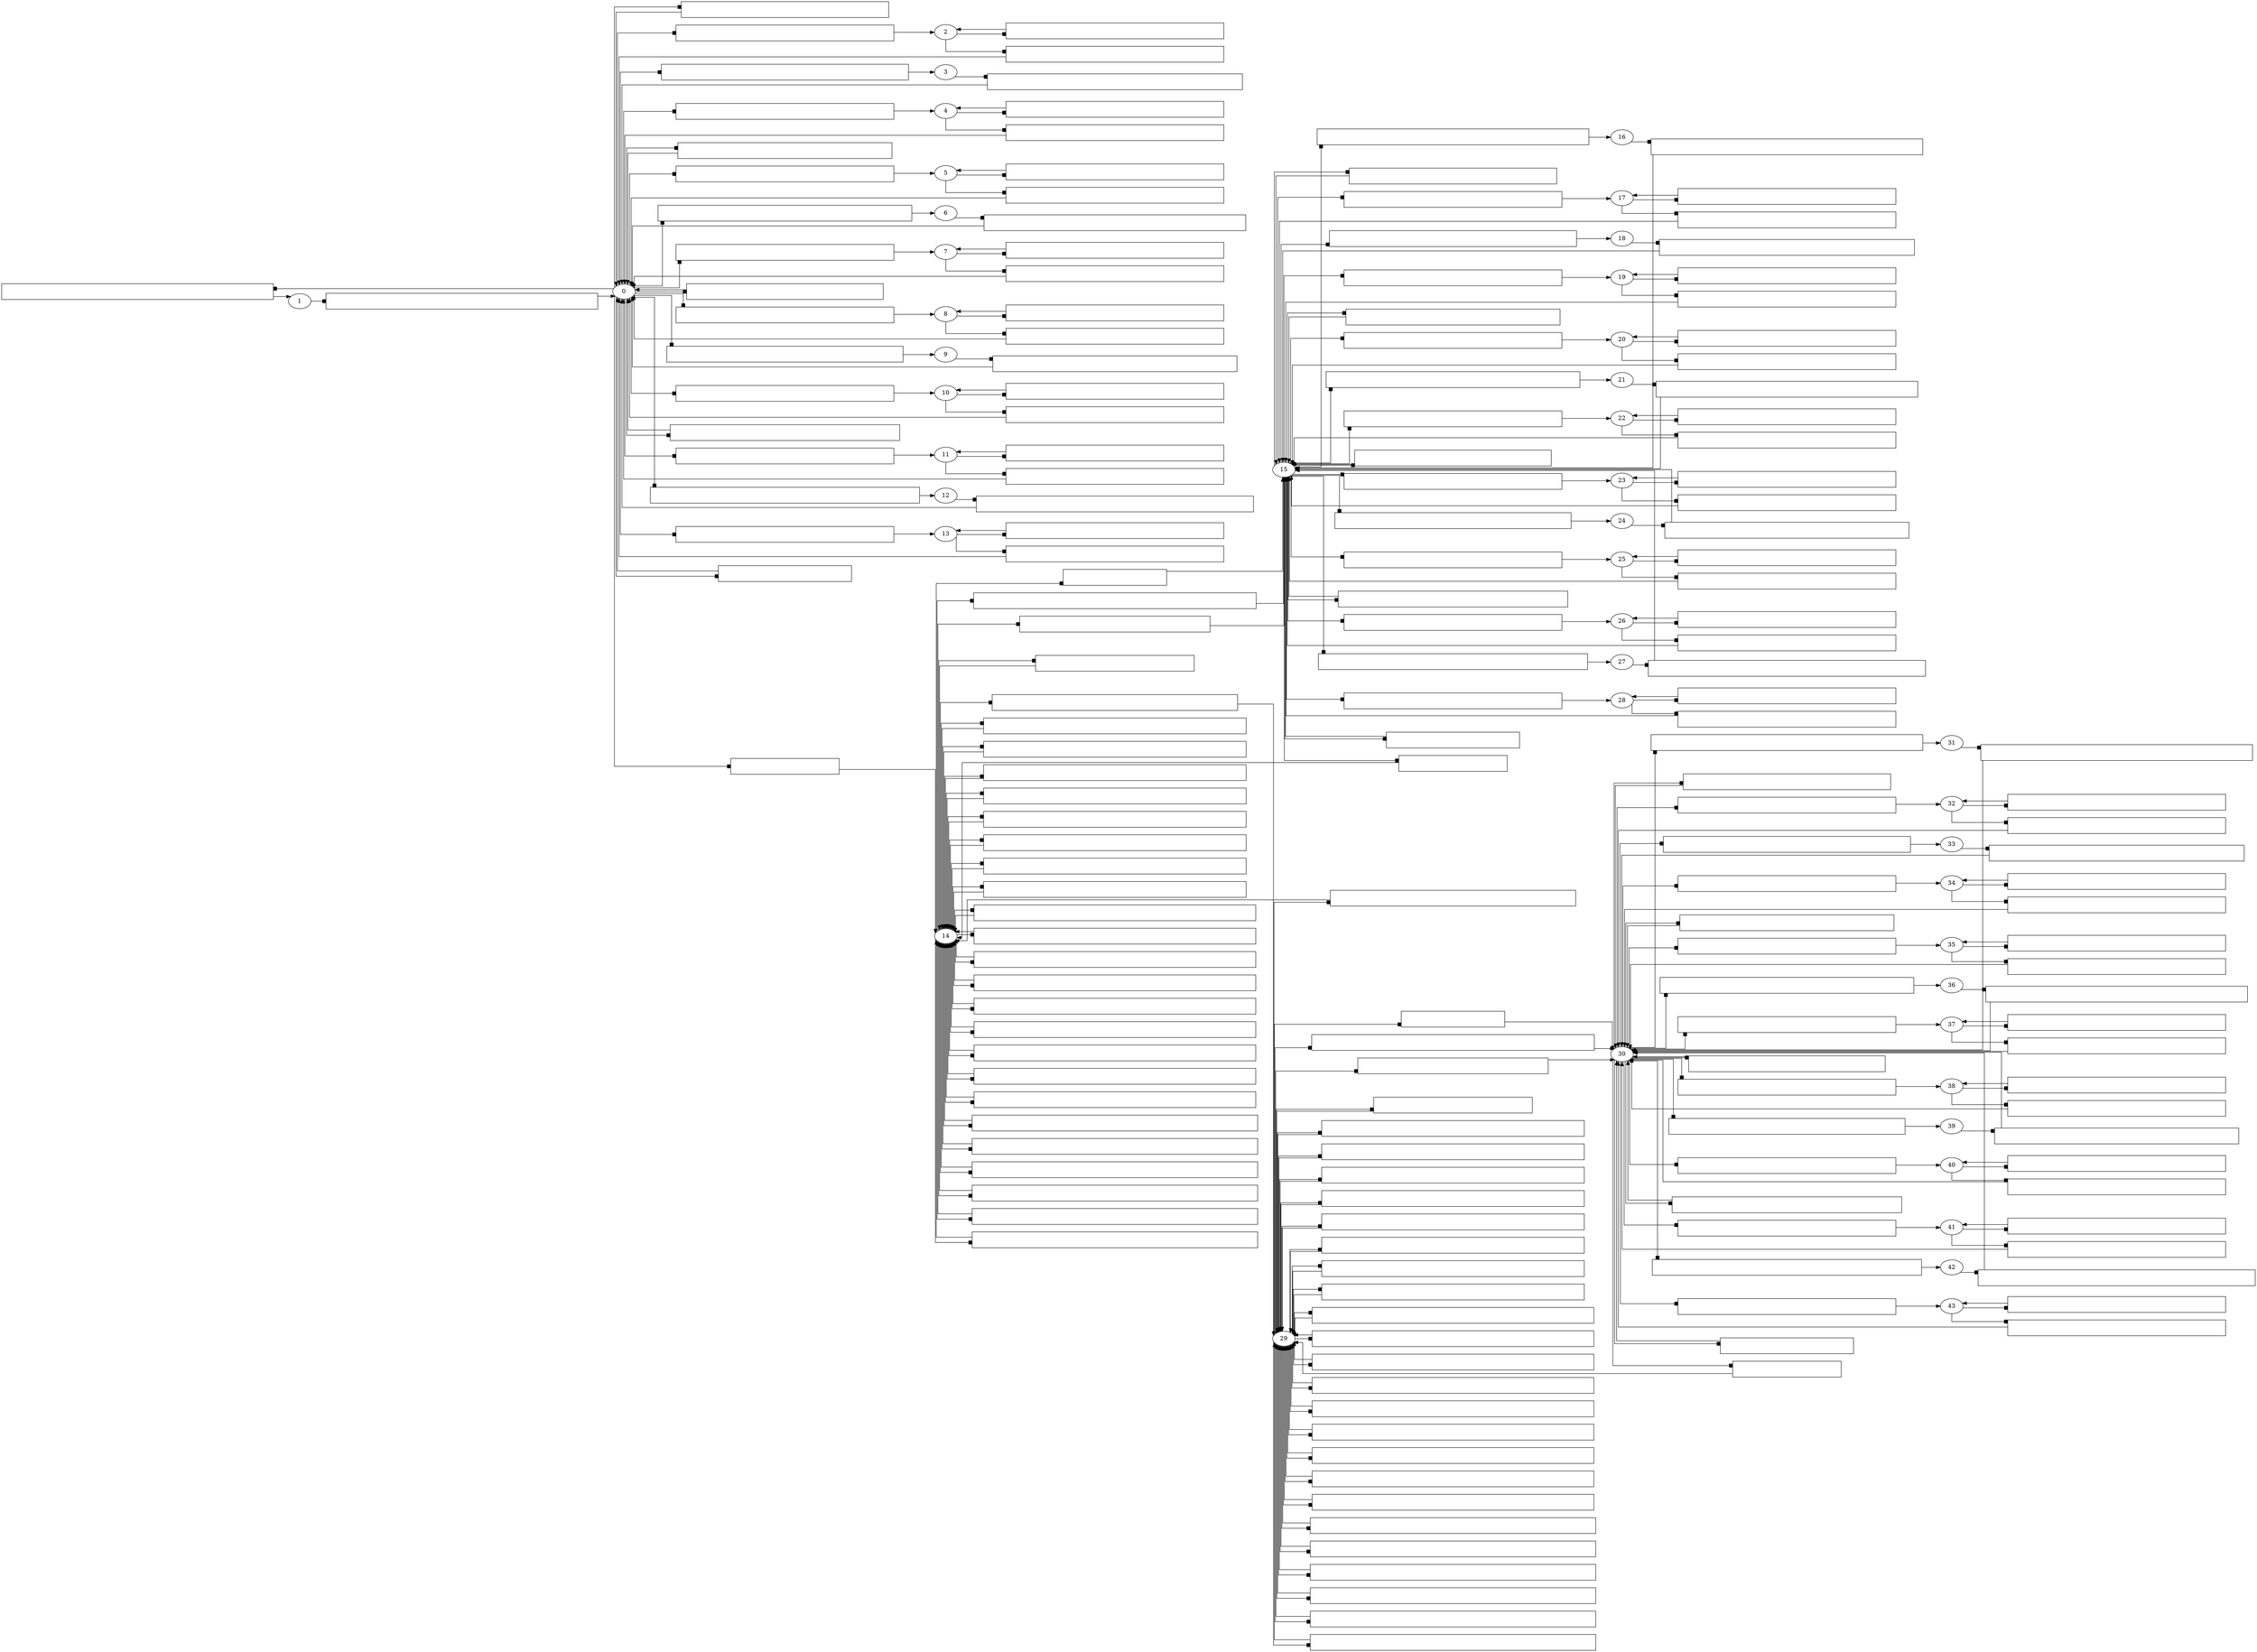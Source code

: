 digraph G {

	rankdir="LR";
	splines=ortho;

	E0 [label="'mouseenter' on '#v-0'\n(/html[1]/body[1]/main[1]/div[2]/*[name()='svg'][1]/*[name()='g'][1]/*[name()='circle'][1])", shape="box", style="filled", fillcolor="#FFFFFF", fontcolor="#FFFFFF"];
	0 -> E0 [arrowhead="box"];
	E0 -> 1;

	E1 [label="'click' on '#selector-block-Alcohol div.selector-block-title span.undo'\n(/html[1]/body[1]/main[1]/div[4]/div[1]/div[1]/div[1]/span[2])", shape="box", style="filled", fillcolor="#FFFFFF", fontcolor="#FFFFFF"];
	0 -> E1 [arrowhead="box"];
	E1 -> 0;

	E2 [label="'mouseenter' on '#bargram-interval-Alcohol-0'\n(/html[1]/body[1]/main[1]/div[4]/div[1]/div[1]/div[2]/div[1]/div[2]/div[1])", shape="box", style="filled", fillcolor="#FFFFFF", fontcolor="#FFFFFF"];
	0 -> E2 [arrowhead="box"];
	E2 -> 2;

	E3 [label="'mousedown' on '#bargram-selector-Alcohol div.values-container div.value.slider'\n(/html[1]/body[1]/main[1]/div[4]/div[1]/div[1]/div[2]/div[1]/div[4]/div[2])", shape="box", style="filled", fillcolor="#FFFFFF", fontcolor="#FFFFFF"];
	0 -> E3 [arrowhead="box"];
	E3 -> 3;

	E4 [label="'mouseenter' on '#boxplot-interval-Alcohol-0'\n(/html[1]/body[1]/main[1]/div[4]/div[1]/div[1]/div[2]/div[2]/div[2]/div[3])", shape="box", style="filled", fillcolor="#FFFFFF", fontcolor="#FFFFFF"];
	0 -> E4 [arrowhead="box"];
	E4 -> 4;

	E5 [label="'click' on '#selector-block-Malicacid div.selector-block-title span.undo'\n(/html[1]/body[1]/main[1]/div[4]/div[1]/div[3]/div[1]/span[2])", shape="box", style="filled", fillcolor="#FFFFFF", fontcolor="#FFFFFF"];
	0 -> E5 [arrowhead="box"];
	E5 -> 0;

	E6 [label="'mouseenter' on '#bargram-interval-Malicacid-0'\n(/html[1]/body[1]/main[1]/div[4]/div[1]/div[3]/div[2]/div[1]/div[2]/div[1])", shape="box", style="filled", fillcolor="#FFFFFF", fontcolor="#FFFFFF"];
	0 -> E6 [arrowhead="box"];
	E6 -> 5;

	E7 [label="'mousedown' on '#bargram-selector-Malicacid div.values-container div.value.slider'\n(/html[1]/body[1]/main[1]/div[4]/div[1]/div[3]/div[2]/div[1]/div[4]/div[2])", shape="box", style="filled", fillcolor="#FFFFFF", fontcolor="#FFFFFF"];
	0 -> E7 [arrowhead="box"];
	E7 -> 6;

	E8 [label="'mouseenter' on '#boxplot-interval-Malicacid-0'\n(/html[1]/body[1]/main[1]/div[4]/div[1]/div[3]/div[2]/div[2]/div[2]/div[3])", shape="box", style="filled", fillcolor="#FFFFFF", fontcolor="#FFFFFF"];
	0 -> E8 [arrowhead="box"];
	E8 -> 7;

	E9 [label="'click' on '#selector-block-Ash div.selector-block-title span.undo'\n(/html[1]/body[1]/main[1]/div[4]/div[1]/div[5]/div[1]/span[2])", shape="box", style="filled", fillcolor="#FFFFFF", fontcolor="#FFFFFF"];
	0 -> E9 [arrowhead="box"];
	E9 -> 0;

	E10 [label="'mouseenter' on '#bargram-interval-Ash-0'\n(/html[1]/body[1]/main[1]/div[4]/div[1]/div[5]/div[2]/div[1]/div[2]/div[1])", shape="box", style="filled", fillcolor="#FFFFFF", fontcolor="#FFFFFF"];
	0 -> E10 [arrowhead="box"];
	E10 -> 8;

	E11 [label="'mousedown' on '#bargram-selector-Ash div.values-container div.value.slider'\n(/html[1]/body[1]/main[1]/div[4]/div[1]/div[5]/div[2]/div[1]/div[4]/div[2])", shape="box", style="filled", fillcolor="#FFFFFF", fontcolor="#FFFFFF"];
	0 -> E11 [arrowhead="box"];
	E11 -> 9;

	E12 [label="'mouseenter' on '#boxplot-interval-Ash-0'\n(/html[1]/body[1]/main[1]/div[4]/div[1]/div[5]/div[2]/div[2]/div[2]/div[3])", shape="box", style="filled", fillcolor="#FFFFFF", fontcolor="#FFFFFF"];
	0 -> E12 [arrowhead="box"];
	E12 -> 10;

	E13 [label="'click' on '#selector-block-Alcalinityofash div.selector-block-title span.undo'\n(/html[1]/body[1]/main[1]/div[4]/div[1]/div[7]/div[1]/span[2])", shape="box", style="filled", fillcolor="#FFFFFF", fontcolor="#FFFFFF"];
	0 -> E13 [arrowhead="box"];
	E13 -> 0;

	E14 [label="'mouseenter' on '#bargram-interval-Alcalinityofash-0'\n(/html[1]/body[1]/main[1]/div[4]/div[1]/div[7]/div[2]/div[1]/div[2]/div[1])", shape="box", style="filled", fillcolor="#FFFFFF", fontcolor="#FFFFFF"];
	0 -> E14 [arrowhead="box"];
	E14 -> 11;

	E15 [label="'mousedown' on '#bargram-selector-Alcalinityofash div.values-container div.value.slider'\n(/html[1]/body[1]/main[1]/div[4]/div[1]/div[7]/div[2]/div[1]/div[4]/div[2])", shape="box", style="filled", fillcolor="#FFFFFF", fontcolor="#FFFFFF"];
	0 -> E15 [arrowhead="box"];
	E15 -> 12;

	E16 [label="'mouseenter' on '#boxplot-interval-Alcalinityofash-0'\n(/html[1]/body[1]/main[1]/div[4]/div[1]/div[7]/div[2]/div[2]/div[2]/div[3])", shape="box", style="filled", fillcolor="#FFFFFF", fontcolor="#FFFFFF"];
	0 -> E16 [arrowhead="box"];
	E16 -> 13;

	E17 [label="'click' on '#deselect-all'\n(/html[1]/body[1]/main[1]/div[6]/button[1])", shape="box", style="filled", fillcolor="#FFFFFF", fontcolor="#FFFFFF"];
	0 -> E17 [arrowhead="box"];
	E17 -> 0;

	E18 [label="'click' on '#settings'\n(/html[1]/body[1]/main[1]/span[1])", shape="box", style="filled", fillcolor="#FFFFFF", fontcolor="#FFFFFF"];
	0 -> E18 [arrowhead="box"];
	E18 -> 14;

	E19 [label="'mouseleave' on '#v-0'\n(/html[1]/body[1]/main[1]/div[2]/*[name()='svg'][1]/*[name()='g'][1]/*[name()='circle'][1])", shape="box", style="filled", fillcolor="#FFFFFF", fontcolor="#FFFFFF"];
	1 -> E19 [arrowhead="box"];
	E19 -> 0;

	E20 [label="'click' on '#bargram-interval-Alcohol-0'\n(/html[1]/body[1]/main[1]/div[4]/div[1]/div[1]/div[2]/div[1]/div[2]/div[1])", shape="box", style="filled", fillcolor="#FFFFFF", fontcolor="#FFFFFF"];
	2 -> E20 [arrowhead="box"];
	E20 -> 2;

	E21 [label="'mouseleave' on '#bargram-interval-Alcohol-0'\n(/html[1]/body[1]/main[1]/div[4]/div[1]/div[1]/div[2]/div[1]/div[2]/div[1])", shape="box", style="filled", fillcolor="#FFFFFF", fontcolor="#FFFFFF"];
	2 -> E21 [arrowhead="box"];
	E21 -> 0;

	E22 [label="'facsimile_back' on '#bargram-selector-Alcohol div.values-container div.value.slider'\n(/html[1]/body[1]/main[1]/div[4]/div[1]/div[1]/div[2]/div[1]/div[4]/div[2])", shape="box", style="filled", fillcolor="#FFFFFF", fontcolor="#FFFFFF"];
	3 -> E22 [arrowhead="box"];
	E22 -> 0;

	E23 [label="'click' on '#boxplot-interval-Alcohol-0'\n(/html[1]/body[1]/main[1]/div[4]/div[1]/div[1]/div[2]/div[2]/div[2]/div[3])", shape="box", style="filled", fillcolor="#FFFFFF", fontcolor="#FFFFFF"];
	4 -> E23 [arrowhead="box"];
	E23 -> 4;

	E24 [label="'mouseleave' on '#boxplot-interval-Alcohol-0'\n(/html[1]/body[1]/main[1]/div[4]/div[1]/div[1]/div[2]/div[2]/div[2]/div[3])", shape="box", style="filled", fillcolor="#FFFFFF", fontcolor="#FFFFFF"];
	4 -> E24 [arrowhead="box"];
	E24 -> 0;

	E25 [label="'click' on '#bargram-interval-Malicacid-0'\n(/html[1]/body[1]/main[1]/div[4]/div[1]/div[3]/div[2]/div[1]/div[2]/div[1])", shape="box", style="filled", fillcolor="#FFFFFF", fontcolor="#FFFFFF"];
	5 -> E25 [arrowhead="box"];
	E25 -> 5;

	E26 [label="'mouseleave' on '#bargram-interval-Malicacid-0'\n(/html[1]/body[1]/main[1]/div[4]/div[1]/div[3]/div[2]/div[1]/div[2]/div[1])", shape="box", style="filled", fillcolor="#FFFFFF", fontcolor="#FFFFFF"];
	5 -> E26 [arrowhead="box"];
	E26 -> 0;

	E27 [label="'facsimile_back' on '#bargram-selector-Malicacid div.values-container div.value.slider'\n(/html[1]/body[1]/main[1]/div[4]/div[1]/div[3]/div[2]/div[1]/div[4]/div[2])", shape="box", style="filled", fillcolor="#FFFFFF", fontcolor="#FFFFFF"];
	6 -> E27 [arrowhead="box"];
	E27 -> 0;

	E28 [label="'click' on '#boxplot-interval-Malicacid-0'\n(/html[1]/body[1]/main[1]/div[4]/div[1]/div[3]/div[2]/div[2]/div[2]/div[3])", shape="box", style="filled", fillcolor="#FFFFFF", fontcolor="#FFFFFF"];
	7 -> E28 [arrowhead="box"];
	E28 -> 7;

	E29 [label="'mouseleave' on '#boxplot-interval-Malicacid-0'\n(/html[1]/body[1]/main[1]/div[4]/div[1]/div[3]/div[2]/div[2]/div[2]/div[3])", shape="box", style="filled", fillcolor="#FFFFFF", fontcolor="#FFFFFF"];
	7 -> E29 [arrowhead="box"];
	E29 -> 0;

	E30 [label="'click' on '#bargram-interval-Ash-0'\n(/html[1]/body[1]/main[1]/div[4]/div[1]/div[5]/div[2]/div[1]/div[2]/div[1])", shape="box", style="filled", fillcolor="#FFFFFF", fontcolor="#FFFFFF"];
	8 -> E30 [arrowhead="box"];
	E30 -> 8;

	E31 [label="'mouseleave' on '#bargram-interval-Ash-0'\n(/html[1]/body[1]/main[1]/div[4]/div[1]/div[5]/div[2]/div[1]/div[2]/div[1])", shape="box", style="filled", fillcolor="#FFFFFF", fontcolor="#FFFFFF"];
	8 -> E31 [arrowhead="box"];
	E31 -> 0;

	E32 [label="'facsimile_back' on '#bargram-selector-Ash div.values-container div.value.slider'\n(/html[1]/body[1]/main[1]/div[4]/div[1]/div[5]/div[2]/div[1]/div[4]/div[2])", shape="box", style="filled", fillcolor="#FFFFFF", fontcolor="#FFFFFF"];
	9 -> E32 [arrowhead="box"];
	E32 -> 0;

	E33 [label="'click' on '#boxplot-interval-Ash-0'\n(/html[1]/body[1]/main[1]/div[4]/div[1]/div[5]/div[2]/div[2]/div[2]/div[3])", shape="box", style="filled", fillcolor="#FFFFFF", fontcolor="#FFFFFF"];
	10 -> E33 [arrowhead="box"];
	E33 -> 10;

	E34 [label="'mouseleave' on '#boxplot-interval-Ash-0'\n(/html[1]/body[1]/main[1]/div[4]/div[1]/div[5]/div[2]/div[2]/div[2]/div[3])", shape="box", style="filled", fillcolor="#FFFFFF", fontcolor="#FFFFFF"];
	10 -> E34 [arrowhead="box"];
	E34 -> 0;

	E35 [label="'click' on '#bargram-interval-Alcalinityofash-0'\n(/html[1]/body[1]/main[1]/div[4]/div[1]/div[7]/div[2]/div[1]/div[2]/div[1])", shape="box", style="filled", fillcolor="#FFFFFF", fontcolor="#FFFFFF"];
	11 -> E35 [arrowhead="box"];
	E35 -> 11;

	E36 [label="'mouseleave' on '#bargram-interval-Alcalinityofash-0'\n(/html[1]/body[1]/main[1]/div[4]/div[1]/div[7]/div[2]/div[1]/div[2]/div[1])", shape="box", style="filled", fillcolor="#FFFFFF", fontcolor="#FFFFFF"];
	11 -> E36 [arrowhead="box"];
	E36 -> 0;

	E37 [label="'facsimile_back' on '#bargram-selector-Alcalinityofash div.values-container div.value.slider'\n(/html[1]/body[1]/main[1]/div[4]/div[1]/div[7]/div[2]/div[1]/div[4]/div[2])", shape="box", style="filled", fillcolor="#FFFFFF", fontcolor="#FFFFFF"];
	12 -> E37 [arrowhead="box"];
	E37 -> 0;

	E38 [label="'click' on '#boxplot-interval-Alcalinityofash-0'\n(/html[1]/body[1]/main[1]/div[4]/div[1]/div[7]/div[2]/div[2]/div[2]/div[3])", shape="box", style="filled", fillcolor="#FFFFFF", fontcolor="#FFFFFF"];
	13 -> E38 [arrowhead="box"];
	E38 -> 13;

	E39 [label="'mouseleave' on '#boxplot-interval-Alcalinityofash-0'\n(/html[1]/body[1]/main[1]/div[4]/div[1]/div[7]/div[2]/div[2]/div[2]/div[3])", shape="box", style="filled", fillcolor="#FFFFFF", fontcolor="#FFFFFF"];
	13 -> E39 [arrowhead="box"];
	E39 -> 0;

	E40 [label="'click' on '#modal-settings'\n(/html[1]/body[1]/main[1]/div[8])", shape="box", style="filled", fillcolor="#FFFFFF", fontcolor="#FFFFFF"];
	14 -> E40 [arrowhead="box"];
	E40 -> 15;

	E41 [label="'mousedown' on '#modal-settings div.modal-dialog'\n(/html[1]/body[1]/main[1]/div[8]/div[1])", shape="box", style="filled", fillcolor="#FFFFFF", fontcolor="#FFFFFF"];
	14 -> E41 [arrowhead="box"];
	E41 -> 14;

	E42 [label="'click' on '#modal-settings div.modal-dialog div.modal-content div.modal-header button.close'\n(/html[1]/body[1]/main[1]/div[8]/div[1]/div[1]/div[1]/button[1])", shape="box", style="filled", fillcolor="#FFFFFF", fontcolor="#FFFFFF"];
	14 -> E42 [arrowhead="box"];
	E42 -> 15;

	E43 [label="'change' [wine.csv] on '#dataset'\n(/html[1]/body[1]/main[1]/div[8]/div[1]/div[1]/div[2]/div[1]/div[1]/div[1]/select[1])", shape="box", style="filled", fillcolor="#FFFFFF", fontcolor="#FFFFFF"];
	14 -> E43 [arrowhead="box"];
	E43 -> 29;

	E44 [label="'change' on '#blockOperationOr'\n(/html[1]/body[1]/main[1]/div[8]/div[1]/div[1]/div[2]/div[1]/div[2]/div[1]/div[2]/input[1])", shape="box", style="filled", fillcolor="#FFFFFF", fontcolor="#FFFFFF"];
	14 -> E44 [arrowhead="box"];
	E44 -> 14;

	E45 [label="'change' on '#selectorOperationAnd'\n(/html[1]/body[1]/main[1]/div[8]/div[1]/div[1]/div[2]/div[1]/div[3]/div[1]/div[1]/input[1])", shape="box", style="filled", fillcolor="#FFFFFF", fontcolor="#FFFFFF"];
	14 -> E45 [arrowhead="box"];
	E45 -> 14;

	E46 [label="'change' on '#feedback-domain'\n(/html[1]/body[1]/main[1]/div[8]/div[1]/div[1]/div[2]/div[1]/div[4]/div[1]/div[1]/input[1])", shape="box", style="filled", fillcolor="#FFFFFF", fontcolor="#FFFFFF"];
	14 -> E46 [arrowhead="box"];
	E46 -> 14;

	E47 [label="'change' on '#feedback-coverage'\n(/html[1]/body[1]/main[1]/div[8]/div[1]/div[1]/div[2]/div[1]/div[4]/div[1]/div[2]/input[1])", shape="box", style="filled", fillcolor="#FFFFFF", fontcolor="#FFFFFF"];
	14 -> E47 [arrowhead="box"];
	E47 -> 14;

	E48 [label="'change' on '#feedback-arrows'\n(/html[1]/body[1]/main[1]/div[8]/div[1]/div[1]/div[2]/div[1]/div[4]/div[1]/div[3]/input[1])", shape="box", style="filled", fillcolor="#FFFFFF", fontcolor="#FFFFFF"];
	14 -> E48 [arrowhead="box"];
	E48 -> 14;

	E49 [label="'change' on '#feedback-tooltip'\n(/html[1]/body[1]/main[1]/div[8]/div[1]/div[1]/div[2]/div[1]/div[4]/div[1]/div[4]/input[1])", shape="box", style="filled", fillcolor="#FFFFFF", fontcolor="#FFFFFF"];
	14 -> E49 [arrowhead="box"];
	E49 -> 14;

	E50 [label="'change' on '#uniform-selector'\n(/html[1]/body[1]/main[1]/div[8]/div[1]/div[1]/div[2]/div[1]/div[5]/div[1]/div[1]/input[1])", shape="box", style="filled", fillcolor="#FFFFFF", fontcolor="#FFFFFF"];
	14 -> E50 [arrowhead="box"];
	E50 -> 14;

	E51 [label="'change' on '#boxplot-selector'\n(/html[1]/body[1]/main[1]/div[8]/div[1]/div[1]/div[2]/div[1]/div[5]/div[1]/div[2]/input[1])", shape="box", style="filled", fillcolor="#FFFFFF", fontcolor="#FFFFFF"];
	14 -> E51 [arrowhead="box"];
	E51 -> 14;

	E52 [label="'change' on '#metrics-list div.form-check input.form-check-input'\n(/html[1]/body[1]/main[1]/div[8]/div[1]/div[1]/div[2]/div[1]/div[6]/div[1]/div[1]/div[1]/input[1])", shape="box", style="filled", fillcolor="#FFFFFF", fontcolor="#FFFFFF"];
	14 -> E52 [arrowhead="box"];
	E52 -> 14;

	E53 [label="'change' on '#metrics-list div.form-check input.form-check-input'\n(/html[1]/body[1]/main[1]/div[8]/div[1]/div[1]/div[2]/div[1]/div[6]/div[1]/div[1]/div[2]/input[1])", shape="box", style="filled", fillcolor="#FFFFFF", fontcolor="#FFFFFF"];
	14 -> E53 [arrowhead="box"];
	E53 -> 14;

	E54 [label="'change' on '#metrics-list div.form-check input.form-check-input'\n(/html[1]/body[1]/main[1]/div[8]/div[1]/div[1]/div[2]/div[1]/div[6]/div[1]/div[1]/div[3]/input[1])", shape="box", style="filled", fillcolor="#FFFFFF", fontcolor="#FFFFFF"];
	14 -> E54 [arrowhead="box"];
	E54 -> 14;

	E55 [label="'change' on '#metrics-list div.form-check input.form-check-input'\n(/html[1]/body[1]/main[1]/div[8]/div[1]/div[1]/div[2]/div[1]/div[6]/div[1]/div[1]/div[4]/input[1])", shape="box", style="filled", fillcolor="#FFFFFF", fontcolor="#FFFFFF"];
	14 -> E55 [arrowhead="box"];
	E55 -> 14;

	E56 [label="'change' on '#metrics-list div.form-check input.form-check-input'\n(/html[1]/body[1]/main[1]/div[8]/div[1]/div[1]/div[2]/div[1]/div[6]/div[1]/div[1]/div[5]/input[1])", shape="box", style="filled", fillcolor="#FFFFFF", fontcolor="#FFFFFF"];
	14 -> E56 [arrowhead="box"];
	E56 -> 14;

	E57 [label="'change' on '#metrics-list div.form-check input.form-check-input'\n(/html[1]/body[1]/main[1]/div[8]/div[1]/div[1]/div[2]/div[1]/div[6]/div[1]/div[1]/div[6]/input[1])", shape="box", style="filled", fillcolor="#FFFFFF", fontcolor="#FFFFFF"];
	14 -> E57 [arrowhead="box"];
	E57 -> 14;

	E58 [label="'change' on '#metrics-list div.form-check input.form-check-input'\n(/html[1]/body[1]/main[1]/div[8]/div[1]/div[1]/div[2]/div[1]/div[6]/div[1]/div[1]/div[7]/input[1])", shape="box", style="filled", fillcolor="#FFFFFF", fontcolor="#FFFFFF"];
	14 -> E58 [arrowhead="box"];
	E58 -> 14;

	E59 [label="'change' on '#metrics-list div.form-check input.form-check-input'\n(/html[1]/body[1]/main[1]/div[8]/div[1]/div[1]/div[2]/div[1]/div[6]/div[1]/div[1]/div[8]/input[1])", shape="box", style="filled", fillcolor="#FFFFFF", fontcolor="#FFFFFF"];
	14 -> E59 [arrowhead="box"];
	E59 -> 14;

	E60 [label="'change' on '#metrics-list div.form-check input.form-check-input'\n(/html[1]/body[1]/main[1]/div[8]/div[1]/div[1]/div[2]/div[1]/div[6]/div[1]/div[1]/div[9]/input[1])", shape="box", style="filled", fillcolor="#FFFFFF", fontcolor="#FFFFFF"];
	14 -> E60 [arrowhead="box"];
	E60 -> 14;

	E61 [label="'change' on '#metrics-list div.form-check input.form-check-input'\n(/html[1]/body[1]/main[1]/div[8]/div[1]/div[1]/div[2]/div[1]/div[6]/div[1]/div[1]/div[10]/input[1])", shape="box", style="filled", fillcolor="#FFFFFF", fontcolor="#FFFFFF"];
	14 -> E61 [arrowhead="box"];
	E61 -> 14;

	E62 [label="'change' on '#metrics-list div.form-check input.form-check-input'\n(/html[1]/body[1]/main[1]/div[8]/div[1]/div[1]/div[2]/div[1]/div[6]/div[1]/div[1]/div[11]/input[1])", shape="box", style="filled", fillcolor="#FFFFFF", fontcolor="#FFFFFF"];
	14 -> E62 [arrowhead="box"];
	E62 -> 14;

	E63 [label="'change' on '#metrics-list div.form-check input.form-check-input'\n(/html[1]/body[1]/main[1]/div[8]/div[1]/div[1]/div[2]/div[1]/div[6]/div[1]/div[1]/div[12]/input[1])", shape="box", style="filled", fillcolor="#FFFFFF", fontcolor="#FFFFFF"];
	14 -> E63 [arrowhead="box"];
	E63 -> 14;

	E64 [label="'change' on '#metrics-list div.form-check input.form-check-input'\n(/html[1]/body[1]/main[1]/div[8]/div[1]/div[1]/div[2]/div[1]/div[6]/div[1]/div[1]/div[13]/input[1])", shape="box", style="filled", fillcolor="#FFFFFF", fontcolor="#FFFFFF"];
	14 -> E64 [arrowhead="box"];
	E64 -> 14;

	E65 [label="'change' on '#metrics-list div.form-check input.form-check-input'\n(/html[1]/body[1]/main[1]/div[8]/div[1]/div[1]/div[2]/div[1]/div[6]/div[1]/div[1]/div[14]/input[1])", shape="box", style="filled", fillcolor="#FFFFFF", fontcolor="#FFFFFF"];
	14 -> E65 [arrowhead="box"];
	E65 -> 14;

	E66 [label="'change' on '#metrics-list div.form-check input.form-check-input'\n(/html[1]/body[1]/main[1]/div[8]/div[1]/div[1]/div[2]/div[1]/div[6]/div[1]/div[1]/div[15]/input[1])", shape="box", style="filled", fillcolor="#FFFFFF", fontcolor="#FFFFFF"];
	14 -> E66 [arrowhead="box"];
	E66 -> 14;

	E67 [label="'click' on '#save-button'\n(/html[1]/body[1]/main[1]/div[8]/div[1]/div[1]/div[3]/button[1])", shape="box", style="filled", fillcolor="#FFFFFF", fontcolor="#FFFFFF"];
	14 -> E67 [arrowhead="box"];
	E67 -> 15;

	E68 [label="'mouseenter' on '#v-0'\n(/html[1]/body[1]/main[1]/div[2]/*[name()='svg'][1]/*[name()='g'][1]/*[name()='circle'][1])", shape="box", style="filled", fillcolor="#FFFFFF", fontcolor="#FFFFFF"];
	15 -> E68 [arrowhead="box"];
	E68 -> 16;

	E69 [label="'click' on '#selector-block-Alcohol div.selector-block-title span.undo'\n(/html[1]/body[1]/main[1]/div[4]/div[1]/div[1]/div[1]/span[2])", shape="box", style="filled", fillcolor="#FFFFFF", fontcolor="#FFFFFF"];
	15 -> E69 [arrowhead="box"];
	E69 -> 15;

	E70 [label="'mouseenter' on '#bargram-interval-Alcohol-0'\n(/html[1]/body[1]/main[1]/div[4]/div[1]/div[1]/div[2]/div[1]/div[2]/div[1])", shape="box", style="filled", fillcolor="#FFFFFF", fontcolor="#FFFFFF"];
	15 -> E70 [arrowhead="box"];
	E70 -> 17;

	E71 [label="'mousedown' on '#bargram-selector-Alcohol div.values-container div.value.slider'\n(/html[1]/body[1]/main[1]/div[4]/div[1]/div[1]/div[2]/div[1]/div[4]/div[2])", shape="box", style="filled", fillcolor="#FFFFFF", fontcolor="#FFFFFF"];
	15 -> E71 [arrowhead="box"];
	E71 -> 18;

	E72 [label="'mouseenter' on '#boxplot-interval-Alcohol-0'\n(/html[1]/body[1]/main[1]/div[4]/div[1]/div[1]/div[2]/div[2]/div[2]/div[3])", shape="box", style="filled", fillcolor="#FFFFFF", fontcolor="#FFFFFF"];
	15 -> E72 [arrowhead="box"];
	E72 -> 19;

	E73 [label="'click' on '#selector-block-Malicacid div.selector-block-title span.undo'\n(/html[1]/body[1]/main[1]/div[4]/div[1]/div[3]/div[1]/span[2])", shape="box", style="filled", fillcolor="#FFFFFF", fontcolor="#FFFFFF"];
	15 -> E73 [arrowhead="box"];
	E73 -> 15;

	E74 [label="'mouseenter' on '#bargram-interval-Malicacid-0'\n(/html[1]/body[1]/main[1]/div[4]/div[1]/div[3]/div[2]/div[1]/div[2]/div[1])", shape="box", style="filled", fillcolor="#FFFFFF", fontcolor="#FFFFFF"];
	15 -> E74 [arrowhead="box"];
	E74 -> 20;

	E75 [label="'mousedown' on '#bargram-selector-Malicacid div.values-container div.value.slider'\n(/html[1]/body[1]/main[1]/div[4]/div[1]/div[3]/div[2]/div[1]/div[4]/div[2])", shape="box", style="filled", fillcolor="#FFFFFF", fontcolor="#FFFFFF"];
	15 -> E75 [arrowhead="box"];
	E75 -> 21;

	E76 [label="'mouseenter' on '#boxplot-interval-Malicacid-0'\n(/html[1]/body[1]/main[1]/div[4]/div[1]/div[3]/div[2]/div[2]/div[2]/div[3])", shape="box", style="filled", fillcolor="#FFFFFF", fontcolor="#FFFFFF"];
	15 -> E76 [arrowhead="box"];
	E76 -> 22;

	E77 [label="'click' on '#selector-block-Ash div.selector-block-title span.undo'\n(/html[1]/body[1]/main[1]/div[4]/div[1]/div[5]/div[1]/span[2])", shape="box", style="filled", fillcolor="#FFFFFF", fontcolor="#FFFFFF"];
	15 -> E77 [arrowhead="box"];
	E77 -> 15;

	E78 [label="'mouseenter' on '#bargram-interval-Ash-0'\n(/html[1]/body[1]/main[1]/div[4]/div[1]/div[5]/div[2]/div[1]/div[2]/div[1])", shape="box", style="filled", fillcolor="#FFFFFF", fontcolor="#FFFFFF"];
	15 -> E78 [arrowhead="box"];
	E78 -> 23;

	E79 [label="'mousedown' on '#bargram-selector-Ash div.values-container div.value.slider'\n(/html[1]/body[1]/main[1]/div[4]/div[1]/div[5]/div[2]/div[1]/div[4]/div[2])", shape="box", style="filled", fillcolor="#FFFFFF", fontcolor="#FFFFFF"];
	15 -> E79 [arrowhead="box"];
	E79 -> 24;

	E80 [label="'mouseenter' on '#boxplot-interval-Ash-0'\n(/html[1]/body[1]/main[1]/div[4]/div[1]/div[5]/div[2]/div[2]/div[2]/div[3])", shape="box", style="filled", fillcolor="#FFFFFF", fontcolor="#FFFFFF"];
	15 -> E80 [arrowhead="box"];
	E80 -> 25;

	E81 [label="'click' on '#selector-block-Alcalinityofash div.selector-block-title span.undo'\n(/html[1]/body[1]/main[1]/div[4]/div[1]/div[7]/div[1]/span[2])", shape="box", style="filled", fillcolor="#FFFFFF", fontcolor="#FFFFFF"];
	15 -> E81 [arrowhead="box"];
	E81 -> 15;

	E82 [label="'mouseenter' on '#bargram-interval-Alcalinityofash-0'\n(/html[1]/body[1]/main[1]/div[4]/div[1]/div[7]/div[2]/div[1]/div[2]/div[1])", shape="box", style="filled", fillcolor="#FFFFFF", fontcolor="#FFFFFF"];
	15 -> E82 [arrowhead="box"];
	E82 -> 26;

	E83 [label="'mousedown' on '#bargram-selector-Alcalinityofash div.values-container div.value.slider'\n(/html[1]/body[1]/main[1]/div[4]/div[1]/div[7]/div[2]/div[1]/div[4]/div[2])", shape="box", style="filled", fillcolor="#FFFFFF", fontcolor="#FFFFFF"];
	15 -> E83 [arrowhead="box"];
	E83 -> 27;

	E84 [label="'mouseenter' on '#boxplot-interval-Alcalinityofash-0'\n(/html[1]/body[1]/main[1]/div[4]/div[1]/div[7]/div[2]/div[2]/div[2]/div[3])", shape="box", style="filled", fillcolor="#FFFFFF", fontcolor="#FFFFFF"];
	15 -> E84 [arrowhead="box"];
	E84 -> 28;

	E85 [label="'click' on '#deselect-all'\n(/html[1]/body[1]/main[1]/div[6]/button[1])", shape="box", style="filled", fillcolor="#FFFFFF", fontcolor="#FFFFFF"];
	15 -> E85 [arrowhead="box"];
	E85 -> 15;

	E86 [label="'click' on '#settings'\n(/html[1]/body[1]/main[1]/span[1])", shape="box", style="filled", fillcolor="#FFFFFF", fontcolor="#FFFFFF"];
	15 -> E86 [arrowhead="box"];
	E86 -> 14;

	E87 [label="'mouseleave' on '#v-0'\n(/html[1]/body[1]/main[1]/div[2]/*[name()='svg'][1]/*[name()='g'][1]/*[name()='circle'][1])", shape="box", style="filled", fillcolor="#FFFFFF", fontcolor="#FFFFFF"];
	16 -> E87 [arrowhead="box"];
	E87 -> 15;

	E88 [label="'click' on '#bargram-interval-Alcohol-0'\n(/html[1]/body[1]/main[1]/div[4]/div[1]/div[1]/div[2]/div[1]/div[2]/div[1])", shape="box", style="filled", fillcolor="#FFFFFF", fontcolor="#FFFFFF"];
	17 -> E88 [arrowhead="box"];
	E88 -> 17;

	E89 [label="'mouseleave' on '#bargram-interval-Alcohol-0'\n(/html[1]/body[1]/main[1]/div[4]/div[1]/div[1]/div[2]/div[1]/div[2]/div[1])", shape="box", style="filled", fillcolor="#FFFFFF", fontcolor="#FFFFFF"];
	17 -> E89 [arrowhead="box"];
	E89 -> 15;

	E90 [label="'facsimile_back' on '#bargram-selector-Alcohol div.values-container div.value.slider'\n(/html[1]/body[1]/main[1]/div[4]/div[1]/div[1]/div[2]/div[1]/div[4]/div[2])", shape="box", style="filled", fillcolor="#FFFFFF", fontcolor="#FFFFFF"];
	18 -> E90 [arrowhead="box"];
	E90 -> 15;

	E91 [label="'click' on '#boxplot-interval-Alcohol-0'\n(/html[1]/body[1]/main[1]/div[4]/div[1]/div[1]/div[2]/div[2]/div[2]/div[3])", shape="box", style="filled", fillcolor="#FFFFFF", fontcolor="#FFFFFF"];
	19 -> E91 [arrowhead="box"];
	E91 -> 19;

	E92 [label="'mouseleave' on '#boxplot-interval-Alcohol-0'\n(/html[1]/body[1]/main[1]/div[4]/div[1]/div[1]/div[2]/div[2]/div[2]/div[3])", shape="box", style="filled", fillcolor="#FFFFFF", fontcolor="#FFFFFF"];
	19 -> E92 [arrowhead="box"];
	E92 -> 15;

	E93 [label="'click' on '#bargram-interval-Malicacid-0'\n(/html[1]/body[1]/main[1]/div[4]/div[1]/div[3]/div[2]/div[1]/div[2]/div[1])", shape="box", style="filled", fillcolor="#FFFFFF", fontcolor="#FFFFFF"];
	20 -> E93 [arrowhead="box"];
	E93 -> 20;

	E94 [label="'mouseleave' on '#bargram-interval-Malicacid-0'\n(/html[1]/body[1]/main[1]/div[4]/div[1]/div[3]/div[2]/div[1]/div[2]/div[1])", shape="box", style="filled", fillcolor="#FFFFFF", fontcolor="#FFFFFF"];
	20 -> E94 [arrowhead="box"];
	E94 -> 15;

	E95 [label="'facsimile_back' on '#bargram-selector-Malicacid div.values-container div.value.slider'\n(/html[1]/body[1]/main[1]/div[4]/div[1]/div[3]/div[2]/div[1]/div[4]/div[2])", shape="box", style="filled", fillcolor="#FFFFFF", fontcolor="#FFFFFF"];
	21 -> E95 [arrowhead="box"];
	E95 -> 15;

	E96 [label="'click' on '#boxplot-interval-Malicacid-0'\n(/html[1]/body[1]/main[1]/div[4]/div[1]/div[3]/div[2]/div[2]/div[2]/div[3])", shape="box", style="filled", fillcolor="#FFFFFF", fontcolor="#FFFFFF"];
	22 -> E96 [arrowhead="box"];
	E96 -> 22;

	E97 [label="'mouseleave' on '#boxplot-interval-Malicacid-0'\n(/html[1]/body[1]/main[1]/div[4]/div[1]/div[3]/div[2]/div[2]/div[2]/div[3])", shape="box", style="filled", fillcolor="#FFFFFF", fontcolor="#FFFFFF"];
	22 -> E97 [arrowhead="box"];
	E97 -> 15;

	E98 [label="'click' on '#bargram-interval-Ash-0'\n(/html[1]/body[1]/main[1]/div[4]/div[1]/div[5]/div[2]/div[1]/div[2]/div[1])", shape="box", style="filled", fillcolor="#FFFFFF", fontcolor="#FFFFFF"];
	23 -> E98 [arrowhead="box"];
	E98 -> 23;

	E99 [label="'mouseleave' on '#bargram-interval-Ash-0'\n(/html[1]/body[1]/main[1]/div[4]/div[1]/div[5]/div[2]/div[1]/div[2]/div[1])", shape="box", style="filled", fillcolor="#FFFFFF", fontcolor="#FFFFFF"];
	23 -> E99 [arrowhead="box"];
	E99 -> 15;

	E100 [label="'facsimile_back' on '#bargram-selector-Ash div.values-container div.value.slider'\n(/html[1]/body[1]/main[1]/div[4]/div[1]/div[5]/div[2]/div[1]/div[4]/div[2])", shape="box", style="filled", fillcolor="#FFFFFF", fontcolor="#FFFFFF"];
	24 -> E100 [arrowhead="box"];
	E100 -> 15;

	E101 [label="'click' on '#boxplot-interval-Ash-0'\n(/html[1]/body[1]/main[1]/div[4]/div[1]/div[5]/div[2]/div[2]/div[2]/div[3])", shape="box", style="filled", fillcolor="#FFFFFF", fontcolor="#FFFFFF"];
	25 -> E101 [arrowhead="box"];
	E101 -> 25;

	E102 [label="'mouseleave' on '#boxplot-interval-Ash-0'\n(/html[1]/body[1]/main[1]/div[4]/div[1]/div[5]/div[2]/div[2]/div[2]/div[3])", shape="box", style="filled", fillcolor="#FFFFFF", fontcolor="#FFFFFF"];
	25 -> E102 [arrowhead="box"];
	E102 -> 15;

	E103 [label="'click' on '#bargram-interval-Alcalinityofash-0'\n(/html[1]/body[1]/main[1]/div[4]/div[1]/div[7]/div[2]/div[1]/div[2]/div[1])", shape="box", style="filled", fillcolor="#FFFFFF", fontcolor="#FFFFFF"];
	26 -> E103 [arrowhead="box"];
	E103 -> 26;

	E104 [label="'mouseleave' on '#bargram-interval-Alcalinityofash-0'\n(/html[1]/body[1]/main[1]/div[4]/div[1]/div[7]/div[2]/div[1]/div[2]/div[1])", shape="box", style="filled", fillcolor="#FFFFFF", fontcolor="#FFFFFF"];
	26 -> E104 [arrowhead="box"];
	E104 -> 15;

	E105 [label="'facsimile_back' on '#bargram-selector-Alcalinityofash div.values-container div.value.slider'\n(/html[1]/body[1]/main[1]/div[4]/div[1]/div[7]/div[2]/div[1]/div[4]/div[2])", shape="box", style="filled", fillcolor="#FFFFFF", fontcolor="#FFFFFF"];
	27 -> E105 [arrowhead="box"];
	E105 -> 15;

	E106 [label="'click' on '#boxplot-interval-Alcalinityofash-0'\n(/html[1]/body[1]/main[1]/div[4]/div[1]/div[7]/div[2]/div[2]/div[2]/div[3])", shape="box", style="filled", fillcolor="#FFFFFF", fontcolor="#FFFFFF"];
	28 -> E106 [arrowhead="box"];
	E106 -> 28;

	E107 [label="'mouseleave' on '#boxplot-interval-Alcalinityofash-0'\n(/html[1]/body[1]/main[1]/div[4]/div[1]/div[7]/div[2]/div[2]/div[2]/div[3])", shape="box", style="filled", fillcolor="#FFFFFF", fontcolor="#FFFFFF"];
	28 -> E107 [arrowhead="box"];
	E107 -> 15;

	E108 [label="'click' on '#modal-settings'\n(/html[1]/body[1]/main[1]/div[8])", shape="box", style="filled", fillcolor="#FFFFFF", fontcolor="#FFFFFF"];
	29 -> E108 [arrowhead="box"];
	E108 -> 30;

	E109 [label="'mousedown' on '#modal-settings div.modal-dialog'\n(/html[1]/body[1]/main[1]/div[8]/div[1])", shape="box", style="filled", fillcolor="#FFFFFF", fontcolor="#FFFFFF"];
	29 -> E109 [arrowhead="box"];
	E109 -> 29;

	E110 [label="'click' on '#modal-settings div.modal-dialog div.modal-content div.modal-header button.close'\n(/html[1]/body[1]/main[1]/div[8]/div[1]/div[1]/div[1]/button[1])", shape="box", style="filled", fillcolor="#FFFFFF", fontcolor="#FFFFFF"];
	29 -> E110 [arrowhead="box"];
	E110 -> 30;

	E111 [label="'change' [cars.csv] on '#dataset'\n(/html[1]/body[1]/main[1]/div[8]/div[1]/div[1]/div[2]/div[1]/div[1]/div[1]/select[1])", shape="box", style="filled", fillcolor="#FFFFFF", fontcolor="#FFFFFF"];
	29 -> E111 [arrowhead="box"];
	E111 -> 14;

	E112 [label="'change' on '#blockOperationOr'\n(/html[1]/body[1]/main[1]/div[8]/div[1]/div[1]/div[2]/div[1]/div[2]/div[1]/div[2]/input[1])", shape="box", style="filled", fillcolor="#FFFFFF", fontcolor="#FFFFFF"];
	29 -> E112 [arrowhead="box"];
	E112 -> 29;

	E113 [label="'change' on '#selectorOperationAnd'\n(/html[1]/body[1]/main[1]/div[8]/div[1]/div[1]/div[2]/div[1]/div[3]/div[1]/div[1]/input[1])", shape="box", style="filled", fillcolor="#FFFFFF", fontcolor="#FFFFFF"];
	29 -> E113 [arrowhead="box"];
	E113 -> 29;

	E114 [label="'change' on '#feedback-domain'\n(/html[1]/body[1]/main[1]/div[8]/div[1]/div[1]/div[2]/div[1]/div[4]/div[1]/div[1]/input[1])", shape="box", style="filled", fillcolor="#FFFFFF", fontcolor="#FFFFFF"];
	29 -> E114 [arrowhead="box"];
	E114 -> 29;

	E115 [label="'change' on '#feedback-coverage'\n(/html[1]/body[1]/main[1]/div[8]/div[1]/div[1]/div[2]/div[1]/div[4]/div[1]/div[2]/input[1])", shape="box", style="filled", fillcolor="#FFFFFF", fontcolor="#FFFFFF"];
	29 -> E115 [arrowhead="box"];
	E115 -> 29;

	E116 [label="'change' on '#feedback-arrows'\n(/html[1]/body[1]/main[1]/div[8]/div[1]/div[1]/div[2]/div[1]/div[4]/div[1]/div[3]/input[1])", shape="box", style="filled", fillcolor="#FFFFFF", fontcolor="#FFFFFF"];
	29 -> E116 [arrowhead="box"];
	E116 -> 29;

	E117 [label="'change' on '#feedback-tooltip'\n(/html[1]/body[1]/main[1]/div[8]/div[1]/div[1]/div[2]/div[1]/div[4]/div[1]/div[4]/input[1])", shape="box", style="filled", fillcolor="#FFFFFF", fontcolor="#FFFFFF"];
	29 -> E117 [arrowhead="box"];
	E117 -> 29;

	E118 [label="'change' on '#uniform-selector'\n(/html[1]/body[1]/main[1]/div[8]/div[1]/div[1]/div[2]/div[1]/div[5]/div[1]/div[1]/input[1])", shape="box", style="filled", fillcolor="#FFFFFF", fontcolor="#FFFFFF"];
	29 -> E118 [arrowhead="box"];
	E118 -> 29;

	E119 [label="'change' on '#boxplot-selector'\n(/html[1]/body[1]/main[1]/div[8]/div[1]/div[1]/div[2]/div[1]/div[5]/div[1]/div[2]/input[1])", shape="box", style="filled", fillcolor="#FFFFFF", fontcolor="#FFFFFF"];
	29 -> E119 [arrowhead="box"];
	E119 -> 29;

	E120 [label="'change' on '#metrics-list div.form-check input.form-check-input'\n(/html[1]/body[1]/main[1]/div[8]/div[1]/div[1]/div[2]/div[1]/div[6]/div[1]/div[1]/div[1]/input[1])", shape="box", style="filled", fillcolor="#FFFFFF", fontcolor="#FFFFFF"];
	29 -> E120 [arrowhead="box"];
	E120 -> 29;

	E121 [label="'change' on '#metrics-list div.form-check input.form-check-input'\n(/html[1]/body[1]/main[1]/div[8]/div[1]/div[1]/div[2]/div[1]/div[6]/div[1]/div[1]/div[2]/input[1])", shape="box", style="filled", fillcolor="#FFFFFF", fontcolor="#FFFFFF"];
	29 -> E121 [arrowhead="box"];
	E121 -> 29;

	E122 [label="'change' on '#metrics-list div.form-check input.form-check-input'\n(/html[1]/body[1]/main[1]/div[8]/div[1]/div[1]/div[2]/div[1]/div[6]/div[1]/div[1]/div[3]/input[1])", shape="box", style="filled", fillcolor="#FFFFFF", fontcolor="#FFFFFF"];
	29 -> E122 [arrowhead="box"];
	E122 -> 29;

	E123 [label="'change' on '#metrics-list div.form-check input.form-check-input'\n(/html[1]/body[1]/main[1]/div[8]/div[1]/div[1]/div[2]/div[1]/div[6]/div[1]/div[1]/div[4]/input[1])", shape="box", style="filled", fillcolor="#FFFFFF", fontcolor="#FFFFFF"];
	29 -> E123 [arrowhead="box"];
	E123 -> 29;

	E124 [label="'change' on '#metrics-list div.form-check input.form-check-input'\n(/html[1]/body[1]/main[1]/div[8]/div[1]/div[1]/div[2]/div[1]/div[6]/div[1]/div[1]/div[5]/input[1])", shape="box", style="filled", fillcolor="#FFFFFF", fontcolor="#FFFFFF"];
	29 -> E124 [arrowhead="box"];
	E124 -> 29;

	E125 [label="'change' on '#metrics-list div.form-check input.form-check-input'\n(/html[1]/body[1]/main[1]/div[8]/div[1]/div[1]/div[2]/div[1]/div[6]/div[1]/div[1]/div[6]/input[1])", shape="box", style="filled", fillcolor="#FFFFFF", fontcolor="#FFFFFF"];
	29 -> E125 [arrowhead="box"];
	E125 -> 29;

	E126 [label="'change' on '#metrics-list div.form-check input.form-check-input'\n(/html[1]/body[1]/main[1]/div[8]/div[1]/div[1]/div[2]/div[1]/div[6]/div[1]/div[1]/div[7]/input[1])", shape="box", style="filled", fillcolor="#FFFFFF", fontcolor="#FFFFFF"];
	29 -> E126 [arrowhead="box"];
	E126 -> 29;

	E127 [label="'change' on '#metrics-list div.form-check input.form-check-input'\n(/html[1]/body[1]/main[1]/div[8]/div[1]/div[1]/div[2]/div[1]/div[6]/div[1]/div[1]/div[8]/input[1])", shape="box", style="filled", fillcolor="#FFFFFF", fontcolor="#FFFFFF"];
	29 -> E127 [arrowhead="box"];
	E127 -> 29;

	E128 [label="'change' on '#metrics-list div.form-check input.form-check-input'\n(/html[1]/body[1]/main[1]/div[8]/div[1]/div[1]/div[2]/div[1]/div[6]/div[1]/div[1]/div[9]/input[1])", shape="box", style="filled", fillcolor="#FFFFFF", fontcolor="#FFFFFF"];
	29 -> E128 [arrowhead="box"];
	E128 -> 29;

	E129 [label="'change' on '#metrics-list div.form-check input.form-check-input'\n(/html[1]/body[1]/main[1]/div[8]/div[1]/div[1]/div[2]/div[1]/div[6]/div[1]/div[1]/div[10]/input[1])", shape="box", style="filled", fillcolor="#FFFFFF", fontcolor="#FFFFFF"];
	29 -> E129 [arrowhead="box"];
	E129 -> 29;

	E130 [label="'change' on '#metrics-list div.form-check input.form-check-input'\n(/html[1]/body[1]/main[1]/div[8]/div[1]/div[1]/div[2]/div[1]/div[6]/div[1]/div[1]/div[11]/input[1])", shape="box", style="filled", fillcolor="#FFFFFF", fontcolor="#FFFFFF"];
	29 -> E130 [arrowhead="box"];
	E130 -> 29;

	E131 [label="'change' on '#metrics-list div.form-check input.form-check-input'\n(/html[1]/body[1]/main[1]/div[8]/div[1]/div[1]/div[2]/div[1]/div[6]/div[1]/div[1]/div[12]/input[1])", shape="box", style="filled", fillcolor="#FFFFFF", fontcolor="#FFFFFF"];
	29 -> E131 [arrowhead="box"];
	E131 -> 29;

	E132 [label="'change' on '#metrics-list div.form-check input.form-check-input'\n(/html[1]/body[1]/main[1]/div[8]/div[1]/div[1]/div[2]/div[1]/div[6]/div[1]/div[1]/div[13]/input[1])", shape="box", style="filled", fillcolor="#FFFFFF", fontcolor="#FFFFFF"];
	29 -> E132 [arrowhead="box"];
	E132 -> 29;

	E133 [label="'change' on '#metrics-list div.form-check input.form-check-input'\n(/html[1]/body[1]/main[1]/div[8]/div[1]/div[1]/div[2]/div[1]/div[6]/div[1]/div[1]/div[14]/input[1])", shape="box", style="filled", fillcolor="#FFFFFF", fontcolor="#FFFFFF"];
	29 -> E133 [arrowhead="box"];
	E133 -> 29;

	E134 [label="'change' on '#metrics-list div.form-check input.form-check-input'\n(/html[1]/body[1]/main[1]/div[8]/div[1]/div[1]/div[2]/div[1]/div[6]/div[1]/div[1]/div[15]/input[1])", shape="box", style="filled", fillcolor="#FFFFFF", fontcolor="#FFFFFF"];
	29 -> E134 [arrowhead="box"];
	E134 -> 29;

	E135 [label="'click' on '#save-button'\n(/html[1]/body[1]/main[1]/div[8]/div[1]/div[1]/div[3]/button[1])", shape="box", style="filled", fillcolor="#FFFFFF", fontcolor="#FFFFFF"];
	29 -> E135 [arrowhead="box"];
	E135 -> 30;

	E136 [label="'mouseenter' on '#v-0'\n(/html[1]/body[1]/main[1]/div[2]/*[name()='svg'][1]/*[name()='g'][1]/*[name()='circle'][1])", shape="box", style="filled", fillcolor="#FFFFFF", fontcolor="#FFFFFF"];
	30 -> E136 [arrowhead="box"];
	E136 -> 31;

	E137 [label="'click' on '#selector-block-Alcohol div.selector-block-title span.undo'\n(/html[1]/body[1]/main[1]/div[4]/div[1]/div[1]/div[1]/span[2])", shape="box", style="filled", fillcolor="#FFFFFF", fontcolor="#FFFFFF"];
	30 -> E137 [arrowhead="box"];
	E137 -> 30;

	E138 [label="'mouseenter' on '#bargram-interval-Alcohol-0'\n(/html[1]/body[1]/main[1]/div[4]/div[1]/div[1]/div[2]/div[1]/div[2]/div[1])", shape="box", style="filled", fillcolor="#FFFFFF", fontcolor="#FFFFFF"];
	30 -> E138 [arrowhead="box"];
	E138 -> 32;

	E139 [label="'mousedown' on '#bargram-selector-Alcohol div.values-container div.value.slider'\n(/html[1]/body[1]/main[1]/div[4]/div[1]/div[1]/div[2]/div[1]/div[4]/div[2])", shape="box", style="filled", fillcolor="#FFFFFF", fontcolor="#FFFFFF"];
	30 -> E139 [arrowhead="box"];
	E139 -> 33;

	E140 [label="'mouseenter' on '#boxplot-interval-Alcohol-0'\n(/html[1]/body[1]/main[1]/div[4]/div[1]/div[1]/div[2]/div[2]/div[2]/div[3])", shape="box", style="filled", fillcolor="#FFFFFF", fontcolor="#FFFFFF"];
	30 -> E140 [arrowhead="box"];
	E140 -> 34;

	E141 [label="'click' on '#selector-block-Malicacid div.selector-block-title span.undo'\n(/html[1]/body[1]/main[1]/div[4]/div[1]/div[3]/div[1]/span[2])", shape="box", style="filled", fillcolor="#FFFFFF", fontcolor="#FFFFFF"];
	30 -> E141 [arrowhead="box"];
	E141 -> 30;

	E142 [label="'mouseenter' on '#bargram-interval-Malicacid-0'\n(/html[1]/body[1]/main[1]/div[4]/div[1]/div[3]/div[2]/div[1]/div[2]/div[1])", shape="box", style="filled", fillcolor="#FFFFFF", fontcolor="#FFFFFF"];
	30 -> E142 [arrowhead="box"];
	E142 -> 35;

	E143 [label="'mousedown' on '#bargram-selector-Malicacid div.values-container div.value.slider'\n(/html[1]/body[1]/main[1]/div[4]/div[1]/div[3]/div[2]/div[1]/div[4]/div[2])", shape="box", style="filled", fillcolor="#FFFFFF", fontcolor="#FFFFFF"];
	30 -> E143 [arrowhead="box"];
	E143 -> 36;

	E144 [label="'mouseenter' on '#boxplot-interval-Malicacid-0'\n(/html[1]/body[1]/main[1]/div[4]/div[1]/div[3]/div[2]/div[2]/div[2]/div[3])", shape="box", style="filled", fillcolor="#FFFFFF", fontcolor="#FFFFFF"];
	30 -> E144 [arrowhead="box"];
	E144 -> 37;

	E145 [label="'click' on '#selector-block-Ash div.selector-block-title span.undo'\n(/html[1]/body[1]/main[1]/div[4]/div[1]/div[5]/div[1]/span[2])", shape="box", style="filled", fillcolor="#FFFFFF", fontcolor="#FFFFFF"];
	30 -> E145 [arrowhead="box"];
	E145 -> 30;

	E146 [label="'mouseenter' on '#bargram-interval-Ash-0'\n(/html[1]/body[1]/main[1]/div[4]/div[1]/div[5]/div[2]/div[1]/div[2]/div[1])", shape="box", style="filled", fillcolor="#FFFFFF", fontcolor="#FFFFFF"];
	30 -> E146 [arrowhead="box"];
	E146 -> 38;

	E147 [label="'mousedown' on '#bargram-selector-Ash div.values-container div.value.slider'\n(/html[1]/body[1]/main[1]/div[4]/div[1]/div[5]/div[2]/div[1]/div[4]/div[2])", shape="box", style="filled", fillcolor="#FFFFFF", fontcolor="#FFFFFF"];
	30 -> E147 [arrowhead="box"];
	E147 -> 39;

	E148 [label="'mouseenter' on '#boxplot-interval-Ash-0'\n(/html[1]/body[1]/main[1]/div[4]/div[1]/div[5]/div[2]/div[2]/div[2]/div[3])", shape="box", style="filled", fillcolor="#FFFFFF", fontcolor="#FFFFFF"];
	30 -> E148 [arrowhead="box"];
	E148 -> 40;

	E149 [label="'click' on '#selector-block-Alcalinityofash div.selector-block-title span.undo'\n(/html[1]/body[1]/main[1]/div[4]/div[1]/div[7]/div[1]/span[2])", shape="box", style="filled", fillcolor="#FFFFFF", fontcolor="#FFFFFF"];
	30 -> E149 [arrowhead="box"];
	E149 -> 30;

	E150 [label="'mouseenter' on '#bargram-interval-Alcalinityofash-0'\n(/html[1]/body[1]/main[1]/div[4]/div[1]/div[7]/div[2]/div[1]/div[2]/div[1])", shape="box", style="filled", fillcolor="#FFFFFF", fontcolor="#FFFFFF"];
	30 -> E150 [arrowhead="box"];
	E150 -> 41;

	E151 [label="'mousedown' on '#bargram-selector-Alcalinityofash div.values-container div.value.slider'\n(/html[1]/body[1]/main[1]/div[4]/div[1]/div[7]/div[2]/div[1]/div[4]/div[2])", shape="box", style="filled", fillcolor="#FFFFFF", fontcolor="#FFFFFF"];
	30 -> E151 [arrowhead="box"];
	E151 -> 42;

	E152 [label="'mouseenter' on '#boxplot-interval-Alcalinityofash-0'\n(/html[1]/body[1]/main[1]/div[4]/div[1]/div[7]/div[2]/div[2]/div[2]/div[3])", shape="box", style="filled", fillcolor="#FFFFFF", fontcolor="#FFFFFF"];
	30 -> E152 [arrowhead="box"];
	E152 -> 43;

	E153 [label="'click' on '#deselect-all'\n(/html[1]/body[1]/main[1]/div[6]/button[1])", shape="box", style="filled", fillcolor="#FFFFFF", fontcolor="#FFFFFF"];
	30 -> E153 [arrowhead="box"];
	E153 -> 30;

	E154 [label="'click' on '#settings'\n(/html[1]/body[1]/main[1]/span[1])", shape="box", style="filled", fillcolor="#FFFFFF", fontcolor="#FFFFFF"];
	30 -> E154 [arrowhead="box"];
	E154 -> 29;

	E155 [label="'mouseleave' on '#v-0'\n(/html[1]/body[1]/main[1]/div[2]/*[name()='svg'][1]/*[name()='g'][1]/*[name()='circle'][1])", shape="box", style="filled", fillcolor="#FFFFFF", fontcolor="#FFFFFF"];
	31 -> E155 [arrowhead="box"];
	E155 -> 30;

	E156 [label="'click' on '#bargram-interval-Alcohol-0'\n(/html[1]/body[1]/main[1]/div[4]/div[1]/div[1]/div[2]/div[1]/div[2]/div[1])", shape="box", style="filled", fillcolor="#FFFFFF", fontcolor="#FFFFFF"];
	32 -> E156 [arrowhead="box"];
	E156 -> 32;

	E157 [label="'mouseleave' on '#bargram-interval-Alcohol-0'\n(/html[1]/body[1]/main[1]/div[4]/div[1]/div[1]/div[2]/div[1]/div[2]/div[1])", shape="box", style="filled", fillcolor="#FFFFFF", fontcolor="#FFFFFF"];
	32 -> E157 [arrowhead="box"];
	E157 -> 30;

	E158 [label="'facsimile_back' on '#bargram-selector-Alcohol div.values-container div.value.slider'\n(/html[1]/body[1]/main[1]/div[4]/div[1]/div[1]/div[2]/div[1]/div[4]/div[2])", shape="box", style="filled", fillcolor="#FFFFFF", fontcolor="#FFFFFF"];
	33 -> E158 [arrowhead="box"];
	E158 -> 30;

	E159 [label="'click' on '#boxplot-interval-Alcohol-0'\n(/html[1]/body[1]/main[1]/div[4]/div[1]/div[1]/div[2]/div[2]/div[2]/div[3])", shape="box", style="filled", fillcolor="#FFFFFF", fontcolor="#FFFFFF"];
	34 -> E159 [arrowhead="box"];
	E159 -> 34;

	E160 [label="'mouseleave' on '#boxplot-interval-Alcohol-0'\n(/html[1]/body[1]/main[1]/div[4]/div[1]/div[1]/div[2]/div[2]/div[2]/div[3])", shape="box", style="filled", fillcolor="#FFFFFF", fontcolor="#FFFFFF"];
	34 -> E160 [arrowhead="box"];
	E160 -> 30;

	E161 [label="'click' on '#bargram-interval-Malicacid-0'\n(/html[1]/body[1]/main[1]/div[4]/div[1]/div[3]/div[2]/div[1]/div[2]/div[1])", shape="box", style="filled", fillcolor="#FFFFFF", fontcolor="#FFFFFF"];
	35 -> E161 [arrowhead="box"];
	E161 -> 35;

	E162 [label="'mouseleave' on '#bargram-interval-Malicacid-0'\n(/html[1]/body[1]/main[1]/div[4]/div[1]/div[3]/div[2]/div[1]/div[2]/div[1])", shape="box", style="filled", fillcolor="#FFFFFF", fontcolor="#FFFFFF"];
	35 -> E162 [arrowhead="box"];
	E162 -> 30;

	E163 [label="'facsimile_back' on '#bargram-selector-Malicacid div.values-container div.value.slider'\n(/html[1]/body[1]/main[1]/div[4]/div[1]/div[3]/div[2]/div[1]/div[4]/div[2])", shape="box", style="filled", fillcolor="#FFFFFF", fontcolor="#FFFFFF"];
	36 -> E163 [arrowhead="box"];
	E163 -> 30;

	E164 [label="'click' on '#boxplot-interval-Malicacid-0'\n(/html[1]/body[1]/main[1]/div[4]/div[1]/div[3]/div[2]/div[2]/div[2]/div[3])", shape="box", style="filled", fillcolor="#FFFFFF", fontcolor="#FFFFFF"];
	37 -> E164 [arrowhead="box"];
	E164 -> 37;

	E165 [label="'mouseleave' on '#boxplot-interval-Malicacid-0'\n(/html[1]/body[1]/main[1]/div[4]/div[1]/div[3]/div[2]/div[2]/div[2]/div[3])", shape="box", style="filled", fillcolor="#FFFFFF", fontcolor="#FFFFFF"];
	37 -> E165 [arrowhead="box"];
	E165 -> 30;

	E166 [label="'click' on '#bargram-interval-Ash-0'\n(/html[1]/body[1]/main[1]/div[4]/div[1]/div[5]/div[2]/div[1]/div[2]/div[1])", shape="box", style="filled", fillcolor="#FFFFFF", fontcolor="#FFFFFF"];
	38 -> E166 [arrowhead="box"];
	E166 -> 38;

	E167 [label="'mouseleave' on '#bargram-interval-Ash-0'\n(/html[1]/body[1]/main[1]/div[4]/div[1]/div[5]/div[2]/div[1]/div[2]/div[1])", shape="box", style="filled", fillcolor="#FFFFFF", fontcolor="#FFFFFF"];
	38 -> E167 [arrowhead="box"];
	E167 -> 30;

	E168 [label="'facsimile_back' on '#bargram-selector-Ash div.values-container div.value.slider'\n(/html[1]/body[1]/main[1]/div[4]/div[1]/div[5]/div[2]/div[1]/div[4]/div[2])", shape="box", style="filled", fillcolor="#FFFFFF", fontcolor="#FFFFFF"];
	39 -> E168 [arrowhead="box"];
	E168 -> 30;

	E169 [label="'click' on '#boxplot-interval-Ash-0'\n(/html[1]/body[1]/main[1]/div[4]/div[1]/div[5]/div[2]/div[2]/div[2]/div[3])", shape="box", style="filled", fillcolor="#FFFFFF", fontcolor="#FFFFFF"];
	40 -> E169 [arrowhead="box"];
	E169 -> 40;

	E170 [label="'mouseleave' on '#boxplot-interval-Ash-0'\n(/html[1]/body[1]/main[1]/div[4]/div[1]/div[5]/div[2]/div[2]/div[2]/div[3])", shape="box", style="filled", fillcolor="#FFFFFF", fontcolor="#FFFFFF"];
	40 -> E170 [arrowhead="box"];
	E170 -> 30;

	E171 [label="'click' on '#bargram-interval-Alcalinityofash-0'\n(/html[1]/body[1]/main[1]/div[4]/div[1]/div[7]/div[2]/div[1]/div[2]/div[1])", shape="box", style="filled", fillcolor="#FFFFFF", fontcolor="#FFFFFF"];
	41 -> E171 [arrowhead="box"];
	E171 -> 41;

	E172 [label="'mouseleave' on '#bargram-interval-Alcalinityofash-0'\n(/html[1]/body[1]/main[1]/div[4]/div[1]/div[7]/div[2]/div[1]/div[2]/div[1])", shape="box", style="filled", fillcolor="#FFFFFF", fontcolor="#FFFFFF"];
	41 -> E172 [arrowhead="box"];
	E172 -> 30;

	E173 [label="'facsimile_back' on '#bargram-selector-Alcalinityofash div.values-container div.value.slider'\n(/html[1]/body[1]/main[1]/div[4]/div[1]/div[7]/div[2]/div[1]/div[4]/div[2])", shape="box", style="filled", fillcolor="#FFFFFF", fontcolor="#FFFFFF"];
	42 -> E173 [arrowhead="box"];
	E173 -> 30;

	E174 [label="'click' on '#boxplot-interval-Alcalinityofash-0'\n(/html[1]/body[1]/main[1]/div[4]/div[1]/div[7]/div[2]/div[2]/div[2]/div[3])", shape="box", style="filled", fillcolor="#FFFFFF", fontcolor="#FFFFFF"];
	43 -> E174 [arrowhead="box"];
	E174 -> 43;

	E175 [label="'mouseleave' on '#boxplot-interval-Alcalinityofash-0'\n(/html[1]/body[1]/main[1]/div[4]/div[1]/div[7]/div[2]/div[2]/div[2]/div[3])", shape="box", style="filled", fillcolor="#FFFFFF", fontcolor="#FFFFFF"];
	43 -> E175 [arrowhead="box"];
	E175 -> 30;

}